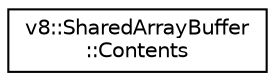 digraph "Graphical Class Hierarchy"
{
  edge [fontname="Helvetica",fontsize="10",labelfontname="Helvetica",labelfontsize="10"];
  node [fontname="Helvetica",fontsize="10",shape=record];
  rankdir="LR";
  Node1 [label="v8::SharedArrayBuffer\l::Contents",height=0.2,width=0.4,color="black", fillcolor="white", style="filled",URL="$classv8_1_1SharedArrayBuffer_1_1Contents.html"];
}
